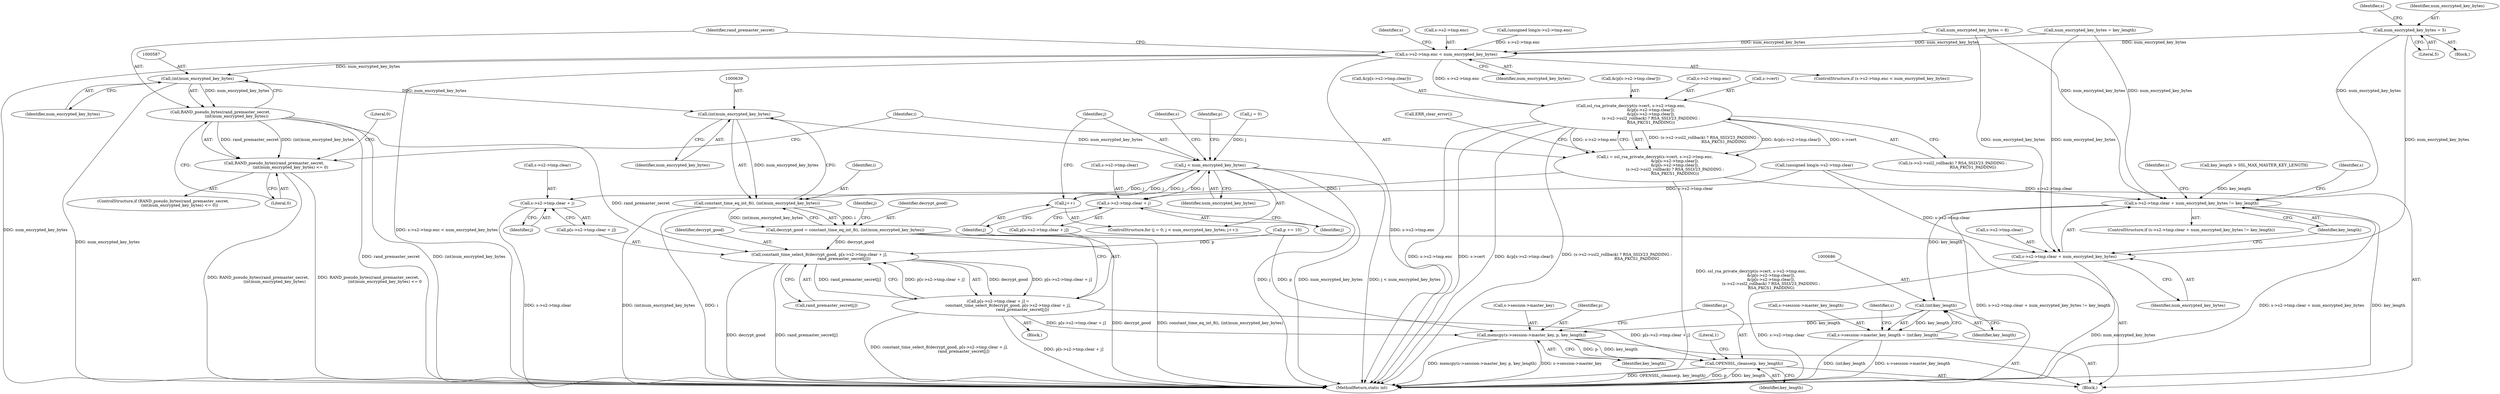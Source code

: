 digraph "0_openssl_d81a1600588b726c2bdccda7efad3cc7a87d6245_0@API" {
"1000532" [label="(Call,num_encrypted_key_bytes = 5)"];
"1000541" [label="(Call,s->s2->tmp.clear + num_encrypted_key_bytes != key_length)"];
"1000685" [label="(Call,(int)key_length)"];
"1000679" [label="(Call,s->session->master_key_length = (int)key_length)"];
"1000688" [label="(Call,memcpy(s->session->master_key, p, key_length))"];
"1000696" [label="(Call,OPENSSL_cleanse(p, key_length))"];
"1000542" [label="(Call,s->s2->tmp.clear + num_encrypted_key_bytes)"];
"1000563" [label="(Call,s->s2->tmp.enc < num_encrypted_key_bytes)"];
"1000586" [label="(Call,(int)num_encrypted_key_bytes)"];
"1000584" [label="(Call,RAND_pseudo_bytes(rand_premaster_secret,\n                          (int)num_encrypted_key_bytes))"];
"1000583" [label="(Call,RAND_pseudo_bytes(rand_premaster_secret,\n                          (int)num_encrypted_key_bytes) <= 0)"];
"1000663" [label="(Call,constant_time_select_8(decrypt_good, p[s->s2->tmp.clear + j],\n                                       rand_premaster_secret[j]))"];
"1000651" [label="(Call,p[s->s2->tmp.clear + j] =\n                constant_time_select_8(decrypt_good, p[s->s2->tmp.clear + j],\n                                       rand_premaster_secret[j]))"];
"1000638" [label="(Call,(int)num_encrypted_key_bytes)"];
"1000636" [label="(Call,constant_time_eq_int_8(i, (int)num_encrypted_key_bytes))"];
"1000634" [label="(Call,decrypt_good = constant_time_eq_int_8(i, (int)num_encrypted_key_bytes))"];
"1000645" [label="(Call,j < num_encrypted_key_bytes)"];
"1000648" [label="(Call,j++)"];
"1000654" [label="(Call,s->s2->tmp.clear + j)"];
"1000667" [label="(Call,s->s2->tmp.clear + j)"];
"1000594" [label="(Call,ssl_rsa_private_decrypt(s->cert, s->s2->tmp.enc,\n                                &(p[s->s2->tmp.clear]),\n                                &(p[s->s2->tmp.clear]),\n                                (s->s2->ssl2_rollback) ? RSA_SSLV23_PADDING :\n                                RSA_PKCS1_PADDING))"];
"1000592" [label="(Call,i = ssl_rsa_private_decrypt(s->cert, s->s2->tmp.enc,\n                                &(p[s->s2->tmp.clear]),\n                                &(p[s->s2->tmp.clear]),\n                                (s->s2->ssl2_rollback) ? RSA_SSLV23_PADDING :\n                                RSA_PKCS1_PADDING))"];
"1000584" [label="(Call,RAND_pseudo_bytes(rand_premaster_secret,\n                          (int)num_encrypted_key_bytes))"];
"1000333" [label="(Call,(unsigned long)s->s2->tmp.enc)"];
"1000688" [label="(Call,memcpy(s->session->master_key, p, key_length))"];
"1000563" [label="(Call,s->s2->tmp.enc < num_encrypted_key_bytes)"];
"1000645" [label="(Call,j < num_encrypted_key_bytes)"];
"1000594" [label="(Call,ssl_rsa_private_decrypt(s->cert, s->s2->tmp.enc,\n                                &(p[s->s2->tmp.clear]),\n                                &(p[s->s2->tmp.clear]),\n                                (s->s2->ssl2_rollback) ? RSA_SSLV23_PADDING :\n                                RSA_PKCS1_PADDING))"];
"1000534" [label="(Literal,5)"];
"1000541" [label="(Call,s->s2->tmp.clear + num_encrypted_key_bytes != key_length)"];
"1000663" [label="(Call,constant_time_select_8(decrypt_good, p[s->s2->tmp.clear + j],\n                                       rand_premaster_secret[j]))"];
"1000593" [label="(Identifier,i)"];
"1000695" [label="(Identifier,key_length)"];
"1000668" [label="(Call,s->s2->tmp.clear)"];
"1000598" [label="(Call,s->s2->tmp.enc)"];
"1000648" [label="(Call,j++)"];
"1000651" [label="(Call,p[s->s2->tmp.clear + j] =\n                constant_time_select_8(decrypt_good, p[s->s2->tmp.clear + j],\n                                       rand_premaster_secret[j]))"];
"1000543" [label="(Call,s->s2->tmp.clear)"];
"1000592" [label="(Call,i = ssl_rsa_private_decrypt(s->cert, s->s2->tmp.enc,\n                                &(p[s->s2->tmp.clear]),\n                                &(p[s->s2->tmp.clear]),\n                                (s->s2->ssl2_rollback) ? RSA_SSLV23_PADDING :\n                                RSA_PKCS1_PADDING))"];
"1000567" [label="(Identifier,s)"];
"1000498" [label="(Call,key_length > SSL_MAX_MASTER_KEY_LENGTH)"];
"1000595" [label="(Call,s->cert)"];
"1000605" [label="(Call,&(p[s->s2->tmp.clear]))"];
"1000675" [label="(Identifier,j)"];
"1000655" [label="(Call,s->s2->tmp.clear)"];
"1000109" [label="(Block,)"];
"1000615" [label="(Call,&(p[s->s2->tmp.clear]))"];
"1000542" [label="(Call,s->s2->tmp.clear + num_encrypted_key_bytes)"];
"1000540" [label="(ControlStructure,if (s->s2->tmp.clear + num_encrypted_key_bytes != key_length))"];
"1000694" [label="(Identifier,p)"];
"1000574" [label="(Identifier,s)"];
"1000687" [label="(Identifier,key_length)"];
"1000636" [label="(Call,constant_time_eq_int_8(i, (int)num_encrypted_key_bytes))"];
"1000682" [label="(Identifier,s)"];
"1000635" [label="(Identifier,decrypt_good)"];
"1000564" [label="(Call,s->s2->tmp.enc)"];
"1000531" [label="(Block,)"];
"1000696" [label="(Call,OPENSSL_cleanse(p, key_length))"];
"1000571" [label="(Identifier,num_encrypted_key_bytes)"];
"1000554" [label="(Identifier,s)"];
"1000532" [label="(Call,num_encrypted_key_bytes = 5)"];
"1000665" [label="(Call,p[s->s2->tmp.clear + j])"];
"1000650" [label="(Block,)"];
"1000679" [label="(Call,s->session->master_key_length = (int)key_length)"];
"1000700" [label="(Literal,1)"];
"1000652" [label="(Call,p[s->s2->tmp.clear + j])"];
"1000323" [label="(Call,(unsigned long)s->s2->tmp.clear)"];
"1000647" [label="(Identifier,num_encrypted_key_bytes)"];
"1000649" [label="(Identifier,j)"];
"1000409" [label="(Call,p += 10)"];
"1000640" [label="(Identifier,num_encrypted_key_bytes)"];
"1000643" [label="(Identifier,j)"];
"1000546" [label="(Identifier,s)"];
"1000551" [label="(Identifier,key_length)"];
"1000583" [label="(Call,RAND_pseudo_bytes(rand_premaster_secret,\n                          (int)num_encrypted_key_bytes) <= 0)"];
"1000591" [label="(Literal,0)"];
"1000585" [label="(Identifier,rand_premaster_secret)"];
"1000637" [label="(Identifier,i)"];
"1000653" [label="(Identifier,p)"];
"1000625" [label="(Call,(s->s2->ssl2_rollback) ? RSA_SSLV23_PADDING :\n                                RSA_PKCS1_PADDING)"];
"1000533" [label="(Identifier,num_encrypted_key_bytes)"];
"1000633" [label="(Call,ERR_clear_error())"];
"1000638" [label="(Call,(int)num_encrypted_key_bytes)"];
"1000664" [label="(Identifier,decrypt_good)"];
"1000588" [label="(Identifier,num_encrypted_key_bytes)"];
"1000525" [label="(Call,num_encrypted_key_bytes = 8)"];
"1000680" [label="(Call,s->session->master_key_length)"];
"1000537" [label="(Call,num_encrypted_key_bytes = key_length)"];
"1000589" [label="(Literal,0)"];
"1000698" [label="(Identifier,key_length)"];
"1000586" [label="(Call,(int)num_encrypted_key_bytes)"];
"1000662" [label="(Identifier,j)"];
"1000701" [label="(MethodReturn,static int)"];
"1000654" [label="(Call,s->s2->tmp.clear + j)"];
"1000550" [label="(Identifier,num_encrypted_key_bytes)"];
"1000646" [label="(Identifier,j)"];
"1000676" [label="(Call,rand_premaster_secret[j])"];
"1000562" [label="(ControlStructure,if (s->s2->tmp.enc < num_encrypted_key_bytes))"];
"1000691" [label="(Identifier,s)"];
"1000685" [label="(Call,(int)key_length)"];
"1000697" [label="(Identifier,p)"];
"1000634" [label="(Call,decrypt_good = constant_time_eq_int_8(i, (int)num_encrypted_key_bytes))"];
"1000667" [label="(Call,s->s2->tmp.clear + j)"];
"1000689" [label="(Call,s->session->master_key)"];
"1000582" [label="(ControlStructure,if (RAND_pseudo_bytes(rand_premaster_secret,\n                          (int)num_encrypted_key_bytes) <= 0))"];
"1000642" [label="(Call,j = 0)"];
"1000641" [label="(ControlStructure,for (j = 0; j < num_encrypted_key_bytes; j++))"];
"1000532" -> "1000531"  [label="AST: "];
"1000532" -> "1000534"  [label="CFG: "];
"1000533" -> "1000532"  [label="AST: "];
"1000534" -> "1000532"  [label="AST: "];
"1000546" -> "1000532"  [label="CFG: "];
"1000532" -> "1000541"  [label="DDG: num_encrypted_key_bytes"];
"1000532" -> "1000542"  [label="DDG: num_encrypted_key_bytes"];
"1000532" -> "1000563"  [label="DDG: num_encrypted_key_bytes"];
"1000541" -> "1000540"  [label="AST: "];
"1000541" -> "1000551"  [label="CFG: "];
"1000542" -> "1000541"  [label="AST: "];
"1000551" -> "1000541"  [label="AST: "];
"1000554" -> "1000541"  [label="CFG: "];
"1000567" -> "1000541"  [label="CFG: "];
"1000541" -> "1000701"  [label="DDG: s->s2->tmp.clear + num_encrypted_key_bytes"];
"1000541" -> "1000701"  [label="DDG: key_length"];
"1000541" -> "1000701"  [label="DDG: s->s2->tmp.clear + num_encrypted_key_bytes != key_length"];
"1000323" -> "1000541"  [label="DDG: s->s2->tmp.clear"];
"1000525" -> "1000541"  [label="DDG: num_encrypted_key_bytes"];
"1000537" -> "1000541"  [label="DDG: num_encrypted_key_bytes"];
"1000498" -> "1000541"  [label="DDG: key_length"];
"1000541" -> "1000685"  [label="DDG: key_length"];
"1000685" -> "1000679"  [label="AST: "];
"1000685" -> "1000687"  [label="CFG: "];
"1000686" -> "1000685"  [label="AST: "];
"1000687" -> "1000685"  [label="AST: "];
"1000679" -> "1000685"  [label="CFG: "];
"1000685" -> "1000679"  [label="DDG: key_length"];
"1000685" -> "1000688"  [label="DDG: key_length"];
"1000679" -> "1000109"  [label="AST: "];
"1000680" -> "1000679"  [label="AST: "];
"1000691" -> "1000679"  [label="CFG: "];
"1000679" -> "1000701"  [label="DDG: s->session->master_key_length"];
"1000679" -> "1000701"  [label="DDG: (int)key_length"];
"1000688" -> "1000109"  [label="AST: "];
"1000688" -> "1000695"  [label="CFG: "];
"1000689" -> "1000688"  [label="AST: "];
"1000694" -> "1000688"  [label="AST: "];
"1000695" -> "1000688"  [label="AST: "];
"1000697" -> "1000688"  [label="CFG: "];
"1000688" -> "1000701"  [label="DDG: s->session->master_key"];
"1000688" -> "1000701"  [label="DDG: memcpy(s->session->master_key, p, key_length)"];
"1000651" -> "1000688"  [label="DDG: p[s->s2->tmp.clear + j]"];
"1000409" -> "1000688"  [label="DDG: p"];
"1000688" -> "1000696"  [label="DDG: p"];
"1000688" -> "1000696"  [label="DDG: key_length"];
"1000696" -> "1000109"  [label="AST: "];
"1000696" -> "1000698"  [label="CFG: "];
"1000697" -> "1000696"  [label="AST: "];
"1000698" -> "1000696"  [label="AST: "];
"1000700" -> "1000696"  [label="CFG: "];
"1000696" -> "1000701"  [label="DDG: OPENSSL_cleanse(p, key_length)"];
"1000696" -> "1000701"  [label="DDG: p"];
"1000696" -> "1000701"  [label="DDG: key_length"];
"1000651" -> "1000696"  [label="DDG: p[s->s2->tmp.clear + j]"];
"1000542" -> "1000550"  [label="CFG: "];
"1000543" -> "1000542"  [label="AST: "];
"1000550" -> "1000542"  [label="AST: "];
"1000551" -> "1000542"  [label="CFG: "];
"1000542" -> "1000701"  [label="DDG: num_encrypted_key_bytes"];
"1000542" -> "1000701"  [label="DDG: s->s2->tmp.clear"];
"1000323" -> "1000542"  [label="DDG: s->s2->tmp.clear"];
"1000525" -> "1000542"  [label="DDG: num_encrypted_key_bytes"];
"1000537" -> "1000542"  [label="DDG: num_encrypted_key_bytes"];
"1000563" -> "1000562"  [label="AST: "];
"1000563" -> "1000571"  [label="CFG: "];
"1000564" -> "1000563"  [label="AST: "];
"1000571" -> "1000563"  [label="AST: "];
"1000574" -> "1000563"  [label="CFG: "];
"1000585" -> "1000563"  [label="CFG: "];
"1000563" -> "1000701"  [label="DDG: num_encrypted_key_bytes"];
"1000563" -> "1000701"  [label="DDG: s->s2->tmp.enc < num_encrypted_key_bytes"];
"1000563" -> "1000701"  [label="DDG: s->s2->tmp.enc"];
"1000333" -> "1000563"  [label="DDG: s->s2->tmp.enc"];
"1000525" -> "1000563"  [label="DDG: num_encrypted_key_bytes"];
"1000537" -> "1000563"  [label="DDG: num_encrypted_key_bytes"];
"1000563" -> "1000586"  [label="DDG: num_encrypted_key_bytes"];
"1000563" -> "1000594"  [label="DDG: s->s2->tmp.enc"];
"1000586" -> "1000584"  [label="AST: "];
"1000586" -> "1000588"  [label="CFG: "];
"1000587" -> "1000586"  [label="AST: "];
"1000588" -> "1000586"  [label="AST: "];
"1000584" -> "1000586"  [label="CFG: "];
"1000586" -> "1000701"  [label="DDG: num_encrypted_key_bytes"];
"1000586" -> "1000584"  [label="DDG: num_encrypted_key_bytes"];
"1000586" -> "1000638"  [label="DDG: num_encrypted_key_bytes"];
"1000584" -> "1000583"  [label="AST: "];
"1000585" -> "1000584"  [label="AST: "];
"1000589" -> "1000584"  [label="CFG: "];
"1000584" -> "1000701"  [label="DDG: (int)num_encrypted_key_bytes"];
"1000584" -> "1000701"  [label="DDG: rand_premaster_secret"];
"1000584" -> "1000583"  [label="DDG: rand_premaster_secret"];
"1000584" -> "1000583"  [label="DDG: (int)num_encrypted_key_bytes"];
"1000584" -> "1000663"  [label="DDG: rand_premaster_secret"];
"1000583" -> "1000582"  [label="AST: "];
"1000583" -> "1000589"  [label="CFG: "];
"1000589" -> "1000583"  [label="AST: "];
"1000591" -> "1000583"  [label="CFG: "];
"1000593" -> "1000583"  [label="CFG: "];
"1000583" -> "1000701"  [label="DDG: RAND_pseudo_bytes(rand_premaster_secret,\n                          (int)num_encrypted_key_bytes) <= 0"];
"1000583" -> "1000701"  [label="DDG: RAND_pseudo_bytes(rand_premaster_secret,\n                          (int)num_encrypted_key_bytes)"];
"1000663" -> "1000651"  [label="AST: "];
"1000663" -> "1000676"  [label="CFG: "];
"1000664" -> "1000663"  [label="AST: "];
"1000665" -> "1000663"  [label="AST: "];
"1000676" -> "1000663"  [label="AST: "];
"1000651" -> "1000663"  [label="CFG: "];
"1000663" -> "1000701"  [label="DDG: rand_premaster_secret[j]"];
"1000663" -> "1000701"  [label="DDG: decrypt_good"];
"1000663" -> "1000651"  [label="DDG: decrypt_good"];
"1000663" -> "1000651"  [label="DDG: p[s->s2->tmp.clear + j]"];
"1000663" -> "1000651"  [label="DDG: rand_premaster_secret[j]"];
"1000634" -> "1000663"  [label="DDG: decrypt_good"];
"1000651" -> "1000663"  [label="DDG: p[s->s2->tmp.clear + j]"];
"1000409" -> "1000663"  [label="DDG: p"];
"1000651" -> "1000650"  [label="AST: "];
"1000652" -> "1000651"  [label="AST: "];
"1000649" -> "1000651"  [label="CFG: "];
"1000651" -> "1000701"  [label="DDG: constant_time_select_8(decrypt_good, p[s->s2->tmp.clear + j],\n                                       rand_premaster_secret[j])"];
"1000651" -> "1000701"  [label="DDG: p[s->s2->tmp.clear + j]"];
"1000638" -> "1000636"  [label="AST: "];
"1000638" -> "1000640"  [label="CFG: "];
"1000639" -> "1000638"  [label="AST: "];
"1000640" -> "1000638"  [label="AST: "];
"1000636" -> "1000638"  [label="CFG: "];
"1000638" -> "1000636"  [label="DDG: num_encrypted_key_bytes"];
"1000638" -> "1000645"  [label="DDG: num_encrypted_key_bytes"];
"1000636" -> "1000634"  [label="AST: "];
"1000637" -> "1000636"  [label="AST: "];
"1000634" -> "1000636"  [label="CFG: "];
"1000636" -> "1000701"  [label="DDG: (int)num_encrypted_key_bytes"];
"1000636" -> "1000701"  [label="DDG: i"];
"1000636" -> "1000634"  [label="DDG: i"];
"1000636" -> "1000634"  [label="DDG: (int)num_encrypted_key_bytes"];
"1000592" -> "1000636"  [label="DDG: i"];
"1000634" -> "1000109"  [label="AST: "];
"1000635" -> "1000634"  [label="AST: "];
"1000643" -> "1000634"  [label="CFG: "];
"1000634" -> "1000701"  [label="DDG: decrypt_good"];
"1000634" -> "1000701"  [label="DDG: constant_time_eq_int_8(i, (int)num_encrypted_key_bytes)"];
"1000645" -> "1000641"  [label="AST: "];
"1000645" -> "1000647"  [label="CFG: "];
"1000646" -> "1000645"  [label="AST: "];
"1000647" -> "1000645"  [label="AST: "];
"1000653" -> "1000645"  [label="CFG: "];
"1000682" -> "1000645"  [label="CFG: "];
"1000645" -> "1000701"  [label="DDG: j"];
"1000645" -> "1000701"  [label="DDG: num_encrypted_key_bytes"];
"1000645" -> "1000701"  [label="DDG: j < num_encrypted_key_bytes"];
"1000642" -> "1000645"  [label="DDG: j"];
"1000648" -> "1000645"  [label="DDG: j"];
"1000645" -> "1000648"  [label="DDG: j"];
"1000645" -> "1000654"  [label="DDG: j"];
"1000645" -> "1000667"  [label="DDG: j"];
"1000648" -> "1000641"  [label="AST: "];
"1000648" -> "1000649"  [label="CFG: "];
"1000649" -> "1000648"  [label="AST: "];
"1000646" -> "1000648"  [label="CFG: "];
"1000654" -> "1000652"  [label="AST: "];
"1000654" -> "1000662"  [label="CFG: "];
"1000655" -> "1000654"  [label="AST: "];
"1000662" -> "1000654"  [label="AST: "];
"1000652" -> "1000654"  [label="CFG: "];
"1000323" -> "1000654"  [label="DDG: s->s2->tmp.clear"];
"1000667" -> "1000665"  [label="AST: "];
"1000667" -> "1000675"  [label="CFG: "];
"1000668" -> "1000667"  [label="AST: "];
"1000675" -> "1000667"  [label="AST: "];
"1000665" -> "1000667"  [label="CFG: "];
"1000667" -> "1000701"  [label="DDG: s->s2->tmp.clear"];
"1000594" -> "1000592"  [label="AST: "];
"1000594" -> "1000625"  [label="CFG: "];
"1000595" -> "1000594"  [label="AST: "];
"1000598" -> "1000594"  [label="AST: "];
"1000605" -> "1000594"  [label="AST: "];
"1000615" -> "1000594"  [label="AST: "];
"1000625" -> "1000594"  [label="AST: "];
"1000592" -> "1000594"  [label="CFG: "];
"1000594" -> "1000701"  [label="DDG: s->s2->tmp.enc"];
"1000594" -> "1000701"  [label="DDG: s->cert"];
"1000594" -> "1000701"  [label="DDG: &(p[s->s2->tmp.clear])"];
"1000594" -> "1000701"  [label="DDG: (s->s2->ssl2_rollback) ? RSA_SSLV23_PADDING :\n                                RSA_PKCS1_PADDING"];
"1000594" -> "1000592"  [label="DDG: (s->s2->ssl2_rollback) ? RSA_SSLV23_PADDING :\n                                RSA_PKCS1_PADDING"];
"1000594" -> "1000592"  [label="DDG: &(p[s->s2->tmp.clear])"];
"1000594" -> "1000592"  [label="DDG: s->cert"];
"1000594" -> "1000592"  [label="DDG: s->s2->tmp.enc"];
"1000592" -> "1000109"  [label="AST: "];
"1000593" -> "1000592"  [label="AST: "];
"1000633" -> "1000592"  [label="CFG: "];
"1000592" -> "1000701"  [label="DDG: ssl_rsa_private_decrypt(s->cert, s->s2->tmp.enc,\n                                &(p[s->s2->tmp.clear]),\n                                &(p[s->s2->tmp.clear]),\n                                (s->s2->ssl2_rollback) ? RSA_SSLV23_PADDING :\n                                RSA_PKCS1_PADDING)"];
}
